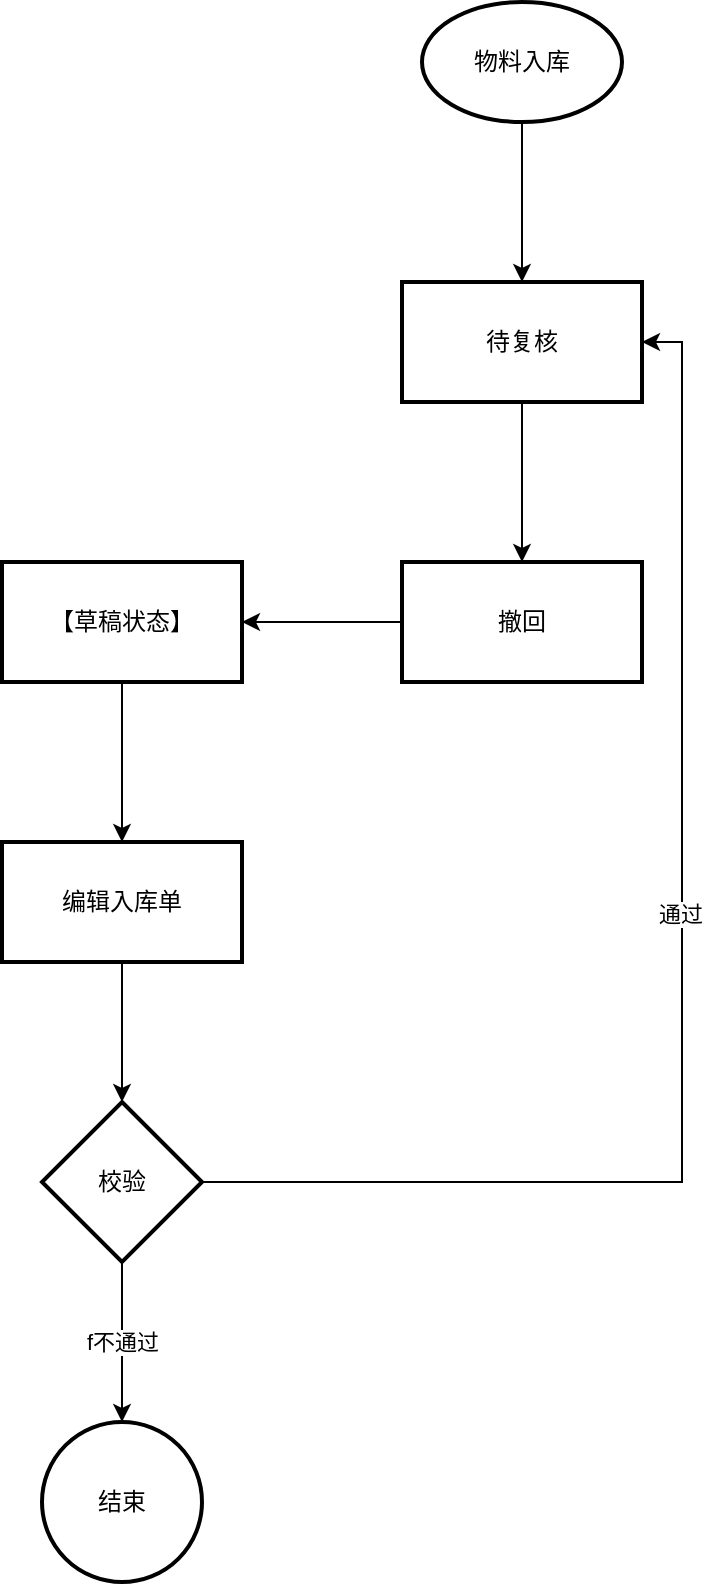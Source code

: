 <mxfile version="21.2.3" type="github">
  <diagram id="prtHgNgQTEPvFCAcTncT" name="Page-1">
    <mxGraphModel dx="1221" dy="743" grid="1" gridSize="10" guides="1" tooltips="1" connect="1" arrows="1" fold="1" page="1" pageScale="1" pageWidth="827" pageHeight="1169" math="0" shadow="0">
      <root>
        <mxCell id="0" />
        <mxCell id="1" parent="0" />
        <mxCell id="HJtZERtwcfgc0-cwZ_ZO-3" value="" style="edgeStyle=orthogonalEdgeStyle;rounded=0;orthogonalLoop=1;jettySize=auto;html=1;" edge="1" parent="1" source="HJtZERtwcfgc0-cwZ_ZO-1" target="HJtZERtwcfgc0-cwZ_ZO-2">
          <mxGeometry relative="1" as="geometry" />
        </mxCell>
        <mxCell id="HJtZERtwcfgc0-cwZ_ZO-1" value="物料入库" style="strokeWidth=2;html=1;shape=mxgraph.flowchart.start_1;whiteSpace=wrap;" vertex="1" parent="1">
          <mxGeometry x="320" y="20" width="100" height="60" as="geometry" />
        </mxCell>
        <mxCell id="HJtZERtwcfgc0-cwZ_ZO-5" value="" style="edgeStyle=orthogonalEdgeStyle;rounded=0;orthogonalLoop=1;jettySize=auto;html=1;" edge="1" parent="1" source="HJtZERtwcfgc0-cwZ_ZO-2" target="HJtZERtwcfgc0-cwZ_ZO-4">
          <mxGeometry relative="1" as="geometry" />
        </mxCell>
        <mxCell id="HJtZERtwcfgc0-cwZ_ZO-2" value="待复核" style="whiteSpace=wrap;html=1;strokeWidth=2;" vertex="1" parent="1">
          <mxGeometry x="310" y="160" width="120" height="60" as="geometry" />
        </mxCell>
        <mxCell id="HJtZERtwcfgc0-cwZ_ZO-7" value="" style="edgeStyle=orthogonalEdgeStyle;rounded=0;orthogonalLoop=1;jettySize=auto;html=1;" edge="1" parent="1" source="HJtZERtwcfgc0-cwZ_ZO-4" target="HJtZERtwcfgc0-cwZ_ZO-6">
          <mxGeometry relative="1" as="geometry" />
        </mxCell>
        <mxCell id="HJtZERtwcfgc0-cwZ_ZO-4" value="撤回" style="whiteSpace=wrap;html=1;strokeWidth=2;" vertex="1" parent="1">
          <mxGeometry x="310" y="300" width="120" height="60" as="geometry" />
        </mxCell>
        <mxCell id="HJtZERtwcfgc0-cwZ_ZO-9" value="" style="edgeStyle=orthogonalEdgeStyle;rounded=0;orthogonalLoop=1;jettySize=auto;html=1;" edge="1" parent="1" source="HJtZERtwcfgc0-cwZ_ZO-6" target="HJtZERtwcfgc0-cwZ_ZO-8">
          <mxGeometry relative="1" as="geometry" />
        </mxCell>
        <mxCell id="HJtZERtwcfgc0-cwZ_ZO-6" value="【草稿状态】" style="whiteSpace=wrap;html=1;strokeWidth=2;" vertex="1" parent="1">
          <mxGeometry x="110" y="300" width="120" height="60" as="geometry" />
        </mxCell>
        <mxCell id="HJtZERtwcfgc0-cwZ_ZO-11" value="" style="edgeStyle=orthogonalEdgeStyle;rounded=0;orthogonalLoop=1;jettySize=auto;html=1;" edge="1" parent="1" source="HJtZERtwcfgc0-cwZ_ZO-8" target="HJtZERtwcfgc0-cwZ_ZO-10">
          <mxGeometry relative="1" as="geometry" />
        </mxCell>
        <mxCell id="HJtZERtwcfgc0-cwZ_ZO-8" value="编辑入库单" style="whiteSpace=wrap;html=1;strokeWidth=2;" vertex="1" parent="1">
          <mxGeometry x="110" y="440" width="120" height="60" as="geometry" />
        </mxCell>
        <mxCell id="HJtZERtwcfgc0-cwZ_ZO-13" value="f不通过" style="edgeStyle=orthogonalEdgeStyle;rounded=0;orthogonalLoop=1;jettySize=auto;html=1;" edge="1" parent="1" source="HJtZERtwcfgc0-cwZ_ZO-10" target="HJtZERtwcfgc0-cwZ_ZO-12">
          <mxGeometry relative="1" as="geometry" />
        </mxCell>
        <mxCell id="HJtZERtwcfgc0-cwZ_ZO-14" style="edgeStyle=orthogonalEdgeStyle;rounded=0;orthogonalLoop=1;jettySize=auto;html=1;exitX=1;exitY=0.5;exitDx=0;exitDy=0;entryX=1;entryY=0.5;entryDx=0;entryDy=0;" edge="1" parent="1" source="HJtZERtwcfgc0-cwZ_ZO-10" target="HJtZERtwcfgc0-cwZ_ZO-2">
          <mxGeometry relative="1" as="geometry">
            <mxPoint x="500" y="46" as="targetPoint" />
          </mxGeometry>
        </mxCell>
        <mxCell id="HJtZERtwcfgc0-cwZ_ZO-15" value="通过" style="edgeLabel;html=1;align=center;verticalAlign=middle;resizable=0;points=[];" vertex="1" connectable="0" parent="HJtZERtwcfgc0-cwZ_ZO-14">
          <mxGeometry x="0.1" y="1" relative="1" as="geometry">
            <mxPoint as="offset" />
          </mxGeometry>
        </mxCell>
        <mxCell id="HJtZERtwcfgc0-cwZ_ZO-10" value="校验" style="rhombus;whiteSpace=wrap;html=1;strokeWidth=2;" vertex="1" parent="1">
          <mxGeometry x="130" y="570" width="80" height="80" as="geometry" />
        </mxCell>
        <mxCell id="HJtZERtwcfgc0-cwZ_ZO-12" value="结束" style="ellipse;whiteSpace=wrap;html=1;strokeWidth=2;" vertex="1" parent="1">
          <mxGeometry x="130" y="730" width="80" height="80" as="geometry" />
        </mxCell>
      </root>
    </mxGraphModel>
  </diagram>
</mxfile>
